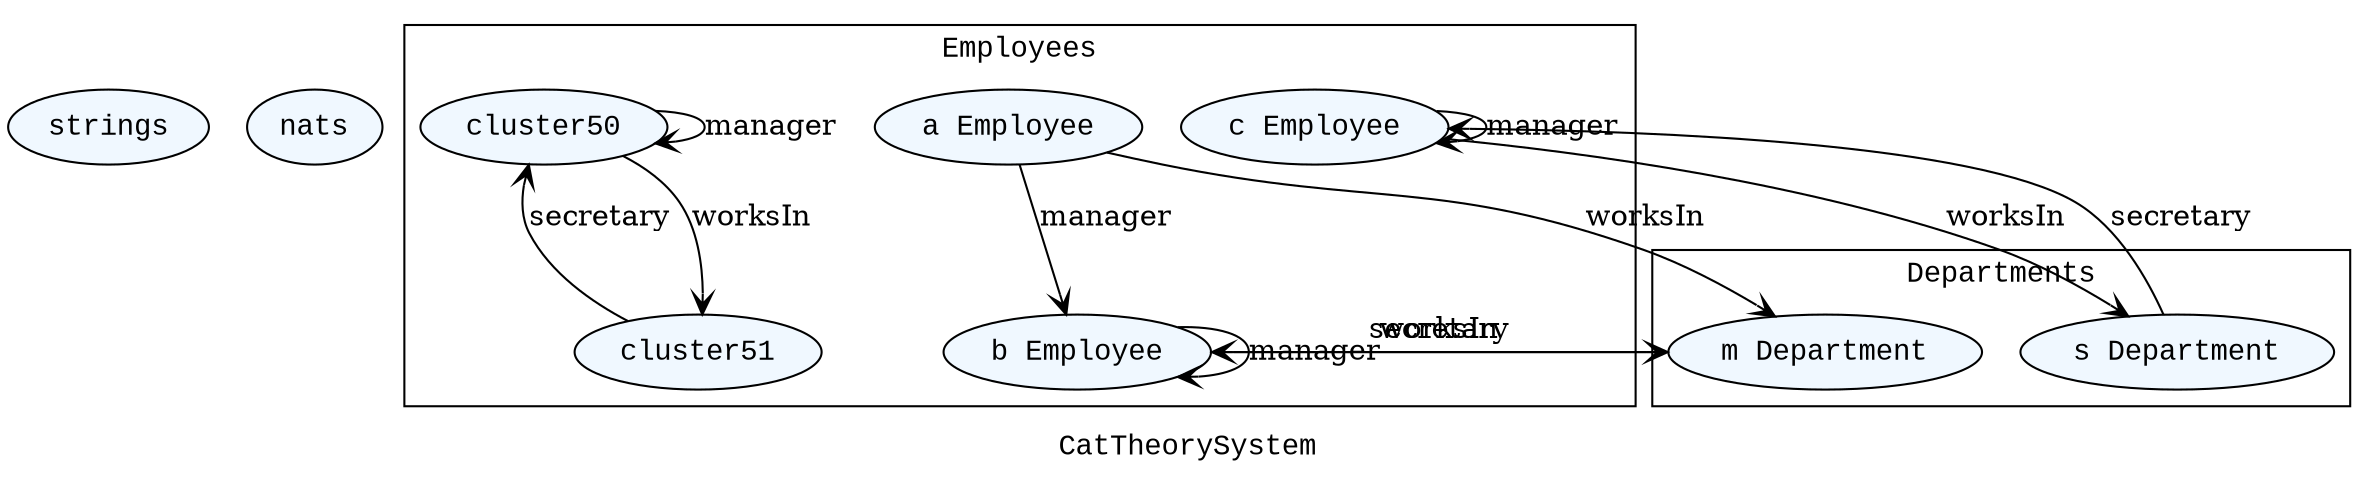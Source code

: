 /*
Automatically generated by Xholon version 0.8.1, using org.primordion.ef.Xholon2Graphviz.java
Tue Jun 06 10:51:57 GMT-400 2017 1496760717494
model: Categorical Data IDE - AQL - Employees 3
www.primordion.com/Xholon

To view this file, use Graphviz dot|fdp|neato|twopi|circo|sfdp from http://www.graphviz.org/
For example, to generate an SVG file:
  dot -Tsvg -O CatTheorySystem_47_1496760717494.gv
Alternatively try one of these:
  dot -Tsvg -O CatTheorySystem_47_1496760717494.gv
  dot -Tsvg -O -Grankdir=LR CatTheorySystem_47_1496760717494.gv
  fdp -Tsvg -O CatTheorySystem_47_1496760717494.gv
  neato -Tsvg -O CatTheorySystem_47_1496760717494.gv
  circo -Tsvg -O CatTheorySystem_47_1496760717494.gv
Or use one of: -Tgif -Tjpg -Tpdf -Tpng -Txdot -Txlib
See also: http://hughesbennett.net/Graphviz
See also: http://graphviz-dev.appspot.com/
See also: http://www.webgraphviz.com/
See also: http://rise4fun.com/agl/

To repeat this Xholon export:
 $wnd.xh.xport("Graphviz", $wnd.xh.root().parent().xpath("Chameleon/CatTheorySystem"), '{"gvFileExt":".gv","gvGraph":"digraph","layout":"dot","edgeOp":"->","gvCluster":"cluster","shouldShowStateMachineEntities":false,"filter":"--Behavior,Script","nameTemplateNodeId":"^^^^i^","nameTemplateNodeLabel":"r C^^^","shouldQuoteLabels":true,"shouldShowLinks":true,"shouldShowLinkLabels":true,"shouldSpecifyLayout":false,"maxLabelLen":-1,"shouldColor":true,"defaultColor":"#f0f8ff","shouldSpecifyShape":true,"shape":"ellipse","shouldSpecifySize":false,"size":"6","shouldSpecifyFontname":true,"fontname":"\"Courier New\"","shouldSpecifyArrowhead":true,"arrowhead":"vee","shouldSpecifyStylesheet":true,"stylesheet":"Xholon.css","shouldSpecifyRankdir":false,"rankdir":"LR","shouldDisplayGraph":true,"outputFormat":"svg"}');
*/
digraph 47 {
 graph [label="CatTheorySystem",layout=dot,stylesheet="Xholon.css",fontname="Courier New",compound=true]
 /*graph [label="ExtraCellularSpace",layout=dot,stylesheet="Xholon.css",rankdir=LR,size=8,fontname="Courier New",compound=true]*/
 node [style=filled,fillcolor="#f0f8ff",shape=ellipse,fontname="Courier New"]
 edge [arrowhead=vee]
 48 [label="strings" id="CatTheorySystem/strings"]
 49 [label="nats" id="CatTheorySystem/nats"]
 subgraph cluster50 { label="Employees" id="CatTheorySystem/Employees"
  52 [label="a Employee" id="CatTheorySystem/Employees/Employee[@roleName='a']"]
   52 -> 53 [label="manager"];
  53 [label="b Employee" id="CatTheorySystem/Employees/Employee[@roleName='b']"]
   53 -> 53 [label="manager"];
  54 [label="c Employee" id="CatTheorySystem/Employees/Employee[@roleName='c']"]
   54 -> 54 [label="manager"];
  cluster50 -> cluster50 [label="manager"];
  cluster50 -> cluster51 [label="worksIn"];
 }
 subgraph cluster51 { label="Departments" id="CatTheorySystem/Departments"
  55 [label="m Department" id="CatTheorySystem/Departments/Department[@roleName='m']"]
  56 [label="s Department" id="CatTheorySystem/Departments/Department[@roleName='s']"]
  cluster51 -> cluster50 [label="secretary"];
 }
 52 -> 55 [label="worksIn"]; 53 -> 55 [label="worksIn"]; 54 -> 56 [label="worksIn"]; 55 -> 53 [label="secretary"]; 56 -> 54 [label="secretary"];
}

